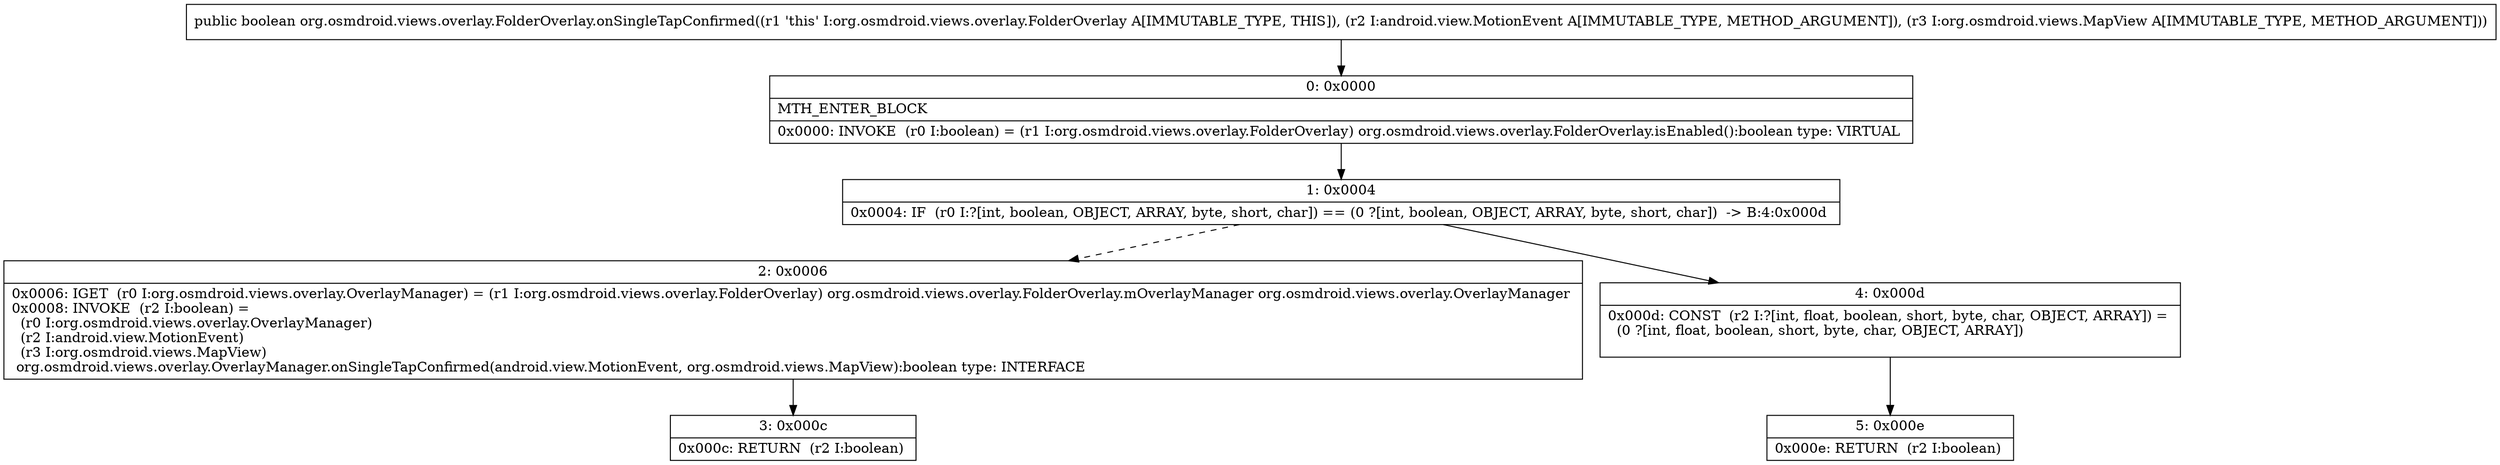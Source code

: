 digraph "CFG fororg.osmdroid.views.overlay.FolderOverlay.onSingleTapConfirmed(Landroid\/view\/MotionEvent;Lorg\/osmdroid\/views\/MapView;)Z" {
Node_0 [shape=record,label="{0\:\ 0x0000|MTH_ENTER_BLOCK\l|0x0000: INVOKE  (r0 I:boolean) = (r1 I:org.osmdroid.views.overlay.FolderOverlay) org.osmdroid.views.overlay.FolderOverlay.isEnabled():boolean type: VIRTUAL \l}"];
Node_1 [shape=record,label="{1\:\ 0x0004|0x0004: IF  (r0 I:?[int, boolean, OBJECT, ARRAY, byte, short, char]) == (0 ?[int, boolean, OBJECT, ARRAY, byte, short, char])  \-\> B:4:0x000d \l}"];
Node_2 [shape=record,label="{2\:\ 0x0006|0x0006: IGET  (r0 I:org.osmdroid.views.overlay.OverlayManager) = (r1 I:org.osmdroid.views.overlay.FolderOverlay) org.osmdroid.views.overlay.FolderOverlay.mOverlayManager org.osmdroid.views.overlay.OverlayManager \l0x0008: INVOKE  (r2 I:boolean) = \l  (r0 I:org.osmdroid.views.overlay.OverlayManager)\l  (r2 I:android.view.MotionEvent)\l  (r3 I:org.osmdroid.views.MapView)\l org.osmdroid.views.overlay.OverlayManager.onSingleTapConfirmed(android.view.MotionEvent, org.osmdroid.views.MapView):boolean type: INTERFACE \l}"];
Node_3 [shape=record,label="{3\:\ 0x000c|0x000c: RETURN  (r2 I:boolean) \l}"];
Node_4 [shape=record,label="{4\:\ 0x000d|0x000d: CONST  (r2 I:?[int, float, boolean, short, byte, char, OBJECT, ARRAY]) = \l  (0 ?[int, float, boolean, short, byte, char, OBJECT, ARRAY])\l \l}"];
Node_5 [shape=record,label="{5\:\ 0x000e|0x000e: RETURN  (r2 I:boolean) \l}"];
MethodNode[shape=record,label="{public boolean org.osmdroid.views.overlay.FolderOverlay.onSingleTapConfirmed((r1 'this' I:org.osmdroid.views.overlay.FolderOverlay A[IMMUTABLE_TYPE, THIS]), (r2 I:android.view.MotionEvent A[IMMUTABLE_TYPE, METHOD_ARGUMENT]), (r3 I:org.osmdroid.views.MapView A[IMMUTABLE_TYPE, METHOD_ARGUMENT])) }"];
MethodNode -> Node_0;
Node_0 -> Node_1;
Node_1 -> Node_2[style=dashed];
Node_1 -> Node_4;
Node_2 -> Node_3;
Node_4 -> Node_5;
}

